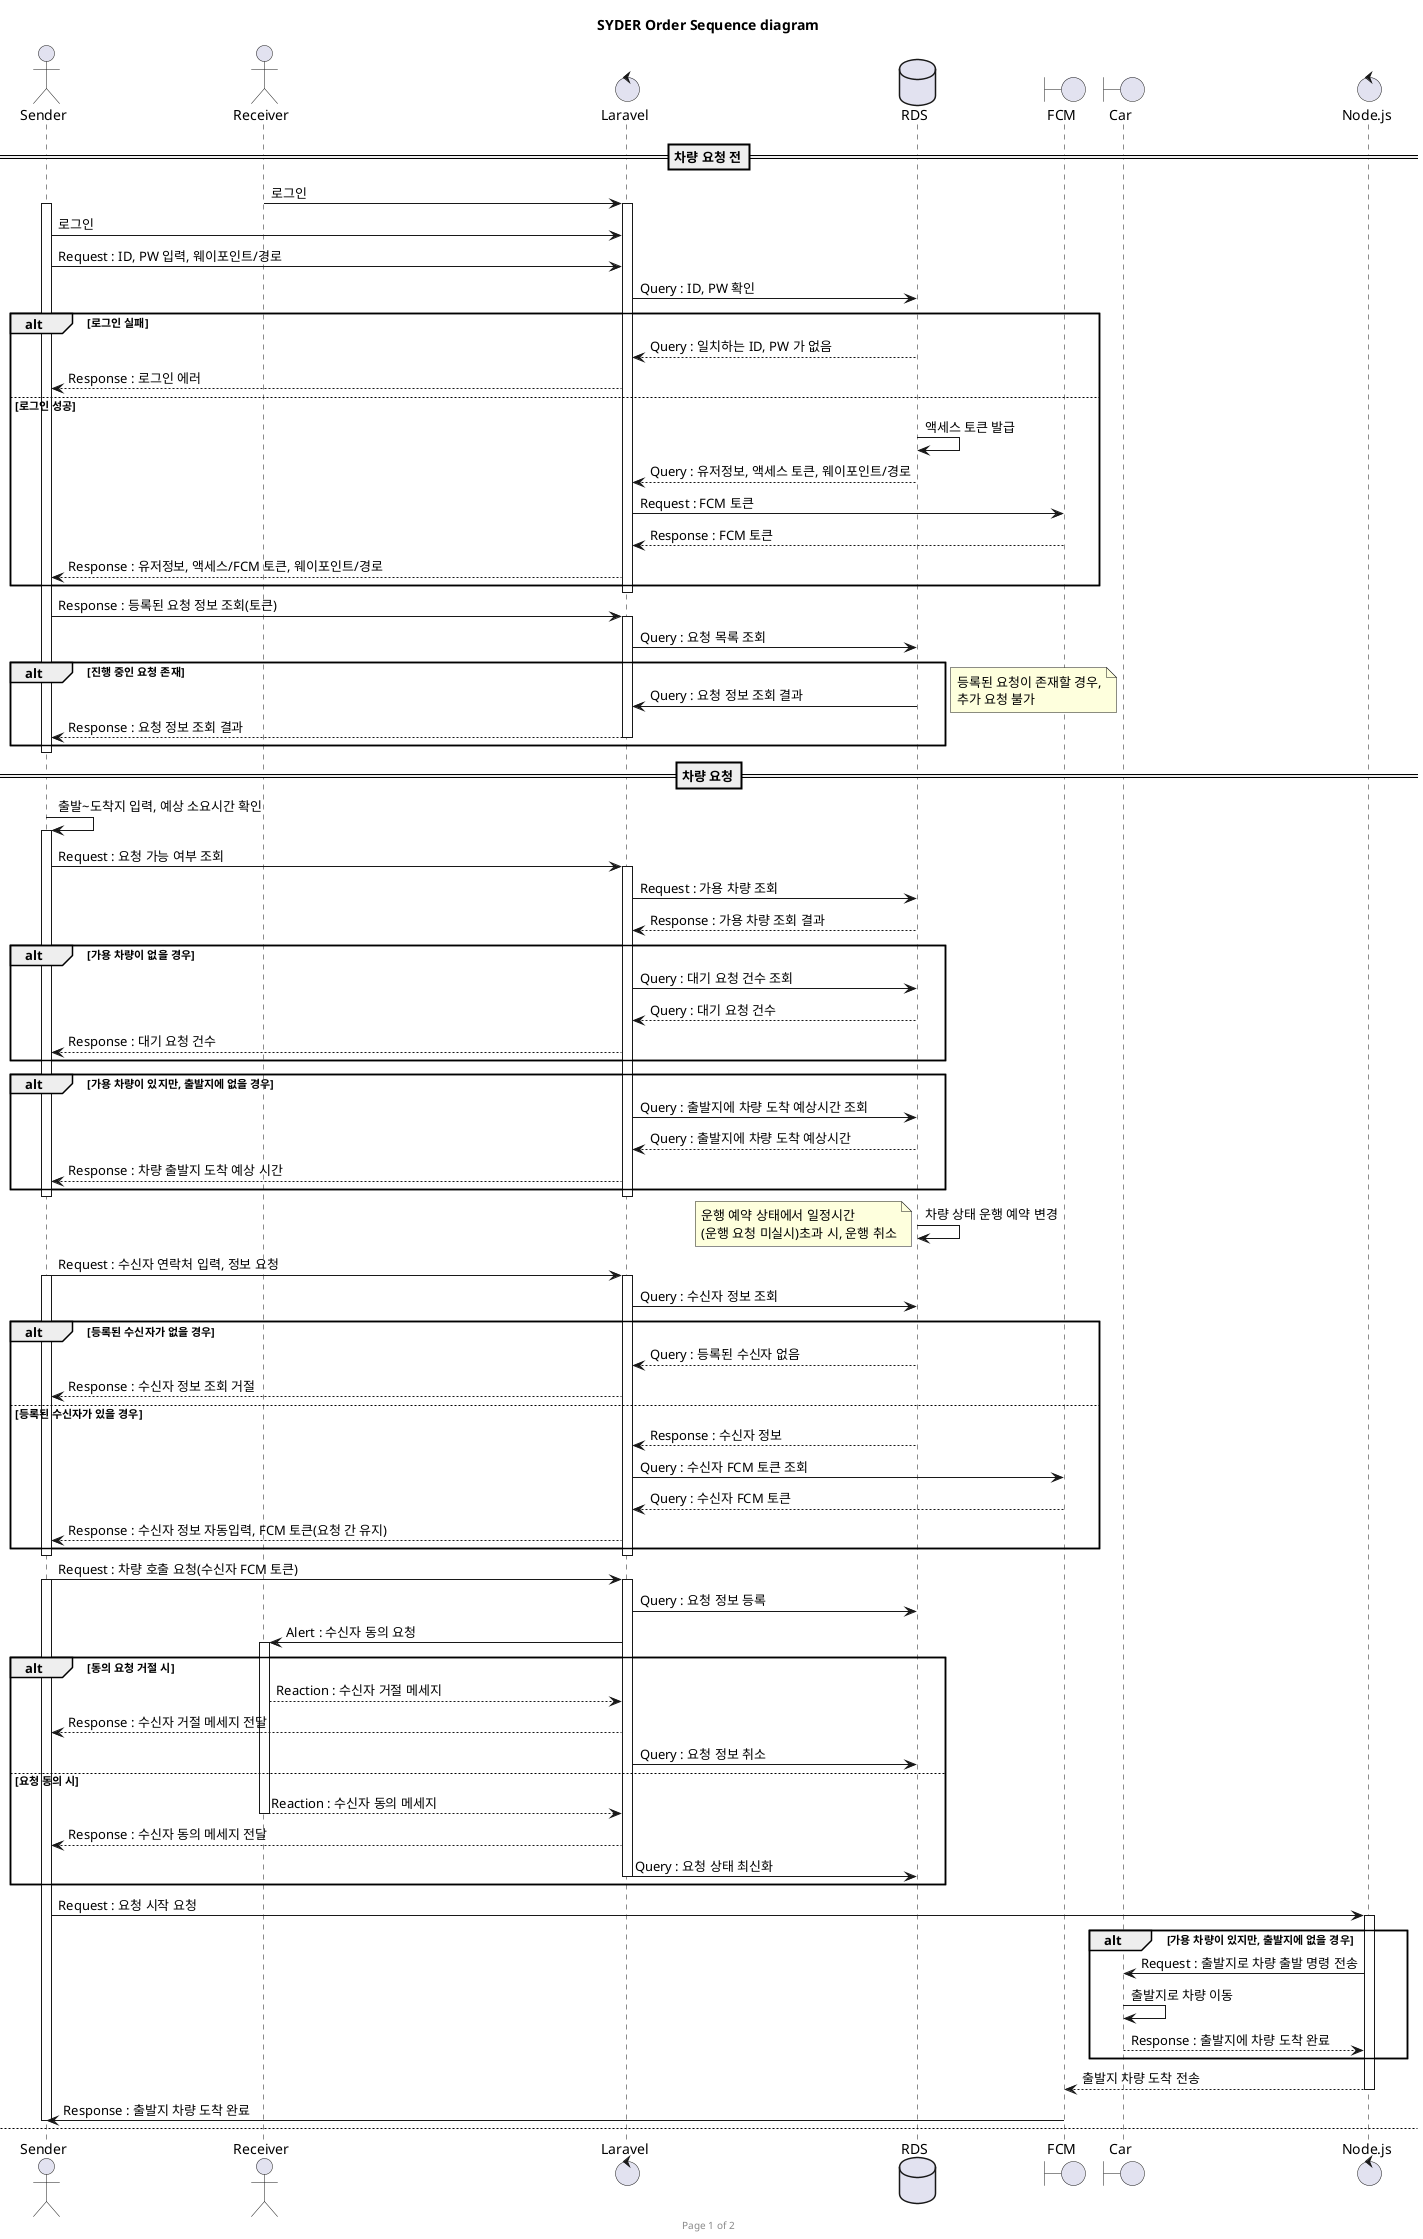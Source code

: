 @startuml

title SYDER Order Sequence diagram
footer Page %page% of %lastpage%

actor Sender
actor Receiver
control Laravel
database RDS
boundary FCM
boundary Car
control Node.js

==차량 요청 전==

Receiver -> Laravel : 로그인

activate Sender
    activate Laravel
        Sender -> Laravel : 로그인
        Sender -> Laravel : Request : ID, PW 입력, 웨이포인트/경로
        Laravel -> RDS : Query : ID, PW 확인

        alt 로그인 실패
            RDS --> Laravel : Query : 일치하는 ID, PW 가 없음
            Laravel --> Sender : Response : 로그인 에러

        else 로그인 성공
            RDS -> RDS : 액세스 토큰 발급
            RDS --> Laravel : Query : 유저정보, 액세스 토큰, 웨이포인트/경로
            Laravel -> FCM : Request : FCM 토큰
            FCM --> Laravel : Response : FCM 토큰
            Laravel --> Sender : Response : 유저정보, 액세스/FCM 토큰, 웨이포인트/경로
        end
    deactivate Laravel

    Sender -> Laravel : Response : 등록된 요청 정보 조회(토큰)

    activate Laravel
        Laravel -> RDS : Query : 요청 목록 조회

        alt 진행 중인 요청 존재
            RDS -> Laravel : Query : 요청 정보 조회 결과
            Laravel --> Sender : Response : 요청 정보 조회 결과
    deactivate Laravel
        end

    note right
        등록된 요청이 존재할 경우,
        추가 요청 불가
    end note
deactivate Sender

==차량 요청==

Sender -> Sender : 출발~도착지 입력, 예상 소요시간 확인
activate Sender
Sender -> Laravel : Request : 요청 가능 여부 조회

activate Laravel
    Laravel -> RDS : Request : 가용 차량 조회
    RDS --> Laravel : Response : 가용 차량 조회 결과
        alt 가용 차량이 없을 경우
            Laravel -> RDS : Query : 대기 요청 건수 조회
            RDS --> Laravel : Query : 대기 요청 건수
            Laravel --> Sender : Response : 대기 요청 건수
        end

        alt  가용 차량이 있지만, 출발지에 없을 경우
            Laravel -> RDS : Query : 출발지에 차량 도착 예상시간 조회
            RDS --> Laravel : Query : 출발지에 차량 도착 예상시간
            Laravel --> Sender : Response : 차량 출발지 도착 예상 시간
        end
    deactivate Laravel
deactivate Sender

    RDS -> RDS : 차량 상태 운행 예약 변경
        note left
            운행 예약 상태에서 일정시간
            (운행 요청 미실시)초과 시, 운행 취소
        end note

    Sender -> Laravel : Request : 수신자 연락처 입력, 정보 요청
activate Sender
    activate Laravel
        Laravel -> RDS : Query : 수신자 정보 조회

        alt 등록된 수신자가 없을 경우
            RDS --> Laravel : Query : 등록된 수신자 없음
            Laravel --> Sender : Response : 수신자 정보 조회 거절
        else 등록된 수신자가 있을 경우
            RDS --> Laravel : Response : 수신자 정보
            Laravel -> FCM : Query : 수신자 FCM 토큰 조회
            FCM --> Laravel : Query : 수신자 FCM 토큰
            Laravel --> Sender : Response : 수신자 정보 자동입력, FCM 토큰(요청 간 유지)
        end
    deactivate Laravel
deactivate Sender

Sender -> Laravel : Request : 차량 호출 요청(수신자 FCM 토큰)
activate Sender
    activate Laravel
        Laravel -> RDS : Query : 요청 정보 등록
        Laravel -> Receiver : Alert : 수신자 동의 요청


        alt 동의 요청 거절 시
            activate Receiver
                Receiver --> Laravel : Reaction : 수신자 거절 메세지
                Laravel --> Sender : Response : 수신자 거절 메세지 전달
                Laravel -> RDS : Query : 요청 정보 취소
        else 요청 동의 시
            Receiver --> Laravel : Reaction : 수신자 동의 메세지
            deactivate Receiver

        Laravel --> Sender : Response : 수신자 동의 메세지 전달
        Laravel -> RDS : Query : 요청 상태 최신화
    deactivate Laravel
end

Sender -> Node.js : Request : 요청 시작 요청

    activate Node.js
        alt 가용 차량이 있지만, 출발지에 없을 경우
            Node.js -> Car : Request : 출발지로 차량 출발 명령 전송
            Car -> Car : 출발지로 차량 이동
            Car --> Node.js : Response : 출발지에 차량 도착 완료
        end

        Node.js --> FCM : 출발지 차량 도착 전송
    deactivate Node.js
    FCM -> Sender : Response : 출발지 차량 도착 완료

deactivate Sender

newpage

==차량 출발==

Sender <--> Car : QR코드 확인
activate Sender
Sender -> Laravel : Request : QR코드 인증을 통한 요청 정보 확인 요청
activate Laravel
Laravel -> RDS : Query : 요청 정보 조회
alt 등록된 요청 정보 없을 경우
RDS --> Laravel : Query : 등록된 요청 정보 없음
Laravel --> Sender : Response : 정보 확인 거절
else 등록된 요청 정보 있을 경우
RDS --> Laravel : Query : 요청 정보
Laravel --> Sender : Response : 요청 정보 전송
deactivate Laravel

Sender -> Node.js : Request : 차량 개방 요청
activate Node.js
Node.js --> Car : Alert : 차량 개방 요청 전송
activate Car
Car -> Car : 차량 개방
activate Car
Sender <--> Car : 차량에 물건 적재
deactivate Car
Sender -> Node.js : Request : 차량 출발 요청ㄱㄷ
deactivate Sender

Node.js --> Car : Alert : 차량 출발 명령 전송
Car -> Node.js : Reaction : 차량 출발
deactivate Car

Node.js --> Receiver : Alert : 차량 출발 전달
deactivate Node.js
end
==차량 이동==
Car -> Node.js : Response 실시간 이동 좌표
Node.js -> Receiver   : Response : 실시간 이동 좌표
Node.js -> Sender : Response : 실시간 이동 좌표

==차량 도착, 요청 완료==
alt Car arrive for Receiver

Car --> Node.js : Response : 차량 도착
activate Node.js
Node.js -> FCM : 차량 도착 전달
FCM --> Receiver: 차량 도착 전달


Receiver <--> Car : QR코드 확인
activate Receiver
Receiver -> Laravel:Request : Request :QR코드 인증을 통한 요청 정보 확인 요청
activate Laravel
Laravel-> RDS : Query 요청 정보 조회
alt 등록된 요청 정보 없을 경우
RDS --> Laravel : Query 등록된 정보 없음
Laravel -> Receiver : 정보 확인 거절
end
RDS --> Laravel : Query 요청 정보
Laravel -> Receiver : Response 요청 정보 전송
deactivate Laravel

Receiver -> Node.js : Request : 차량 개방 요청
deactivate Receiver

Node.js -> Car : Alert : 차량 개방 요청 전송
activate Car
Car -->Car: 차량 개방
activate Car
Receiver --> Car : 차량에 적재된 물건 수령
deactivate Car
Receiver -> Node.js : Request : 수령 완료
Node.js --> FCM : 수령 완료 전달
FCM --> Receiver : Alert : 수령 완료
Node.js --> FCM : 수령 완료 전달
FCM --> Sender : Alert : 수령 완료
Node.js -> RDS : 요청 종료
deactivate Node.js
deactivate Car
end

@endduml
